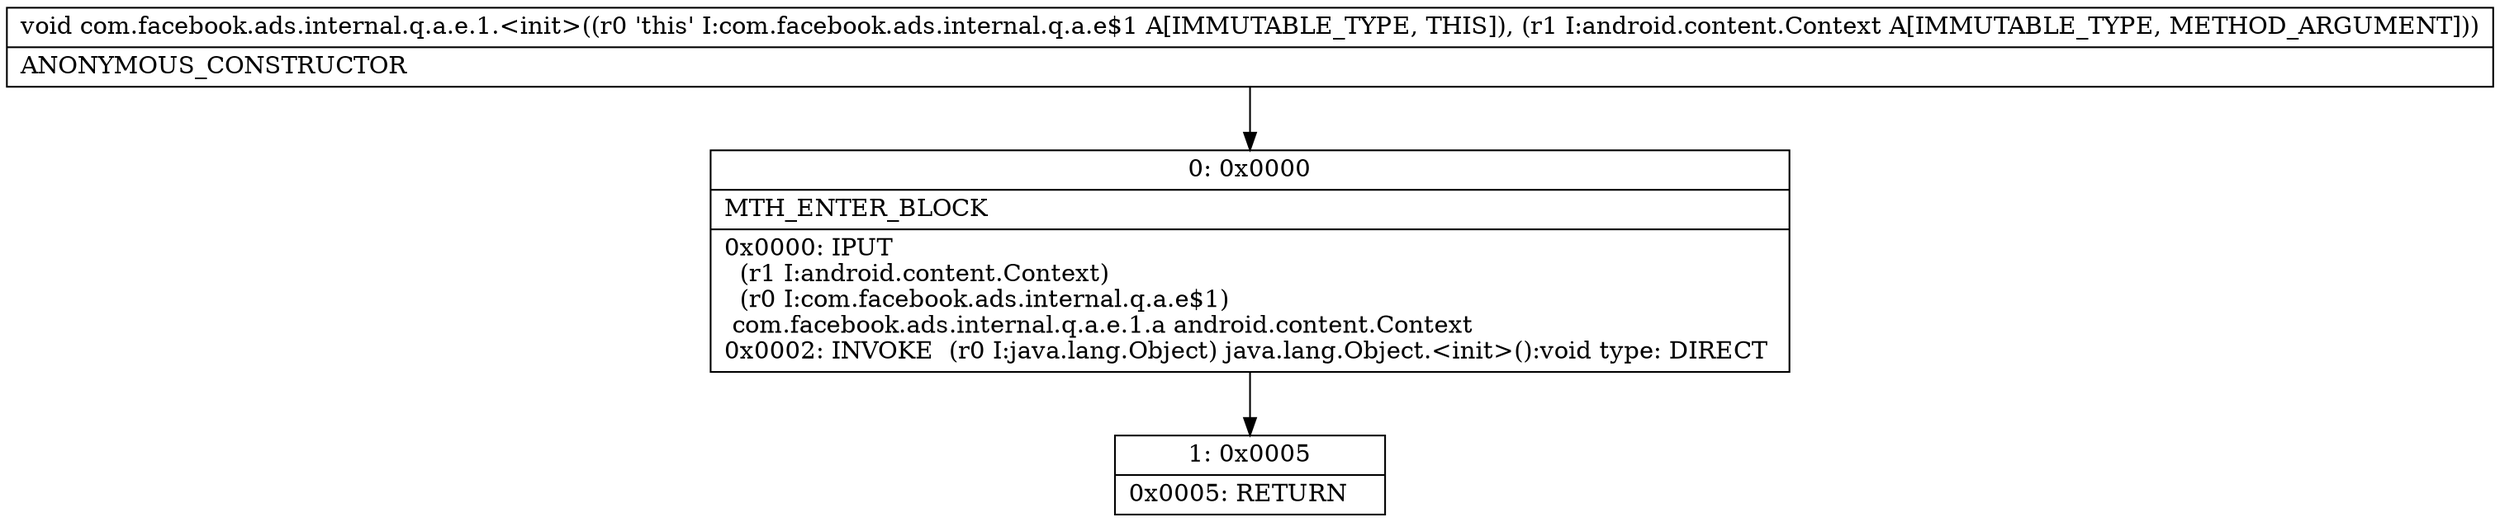 digraph "CFG forcom.facebook.ads.internal.q.a.e.1.\<init\>(Landroid\/content\/Context;)V" {
Node_0 [shape=record,label="{0\:\ 0x0000|MTH_ENTER_BLOCK\l|0x0000: IPUT  \l  (r1 I:android.content.Context)\l  (r0 I:com.facebook.ads.internal.q.a.e$1)\l com.facebook.ads.internal.q.a.e.1.a android.content.Context \l0x0002: INVOKE  (r0 I:java.lang.Object) java.lang.Object.\<init\>():void type: DIRECT \l}"];
Node_1 [shape=record,label="{1\:\ 0x0005|0x0005: RETURN   \l}"];
MethodNode[shape=record,label="{void com.facebook.ads.internal.q.a.e.1.\<init\>((r0 'this' I:com.facebook.ads.internal.q.a.e$1 A[IMMUTABLE_TYPE, THIS]), (r1 I:android.content.Context A[IMMUTABLE_TYPE, METHOD_ARGUMENT]))  | ANONYMOUS_CONSTRUCTOR\l}"];
MethodNode -> Node_0;
Node_0 -> Node_1;
}

